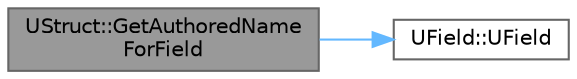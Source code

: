 digraph "UStruct::GetAuthoredNameForField"
{
 // INTERACTIVE_SVG=YES
 // LATEX_PDF_SIZE
  bgcolor="transparent";
  edge [fontname=Helvetica,fontsize=10,labelfontname=Helvetica,labelfontsize=10];
  node [fontname=Helvetica,fontsize=10,shape=box,height=0.2,width=0.4];
  rankdir="LR";
  Node1 [id="Node000001",label="UStruct::GetAuthoredName\lForField",height=0.2,width=0.4,color="gray40", fillcolor="grey60", style="filled", fontcolor="black",tooltip="Returns a human readable string for a given field, overridden for user defined structs."];
  Node1 -> Node2 [id="edge1_Node000001_Node000002",color="steelblue1",style="solid",tooltip=" "];
  Node2 [id="Node000002",label="UField::UField",height=0.2,width=0.4,color="grey40", fillcolor="white", style="filled",URL="$d4/d3a/classUField.html#a18db5c1b4f35c29d6ccd5b9ce3f7206a",tooltip=" "];
}
